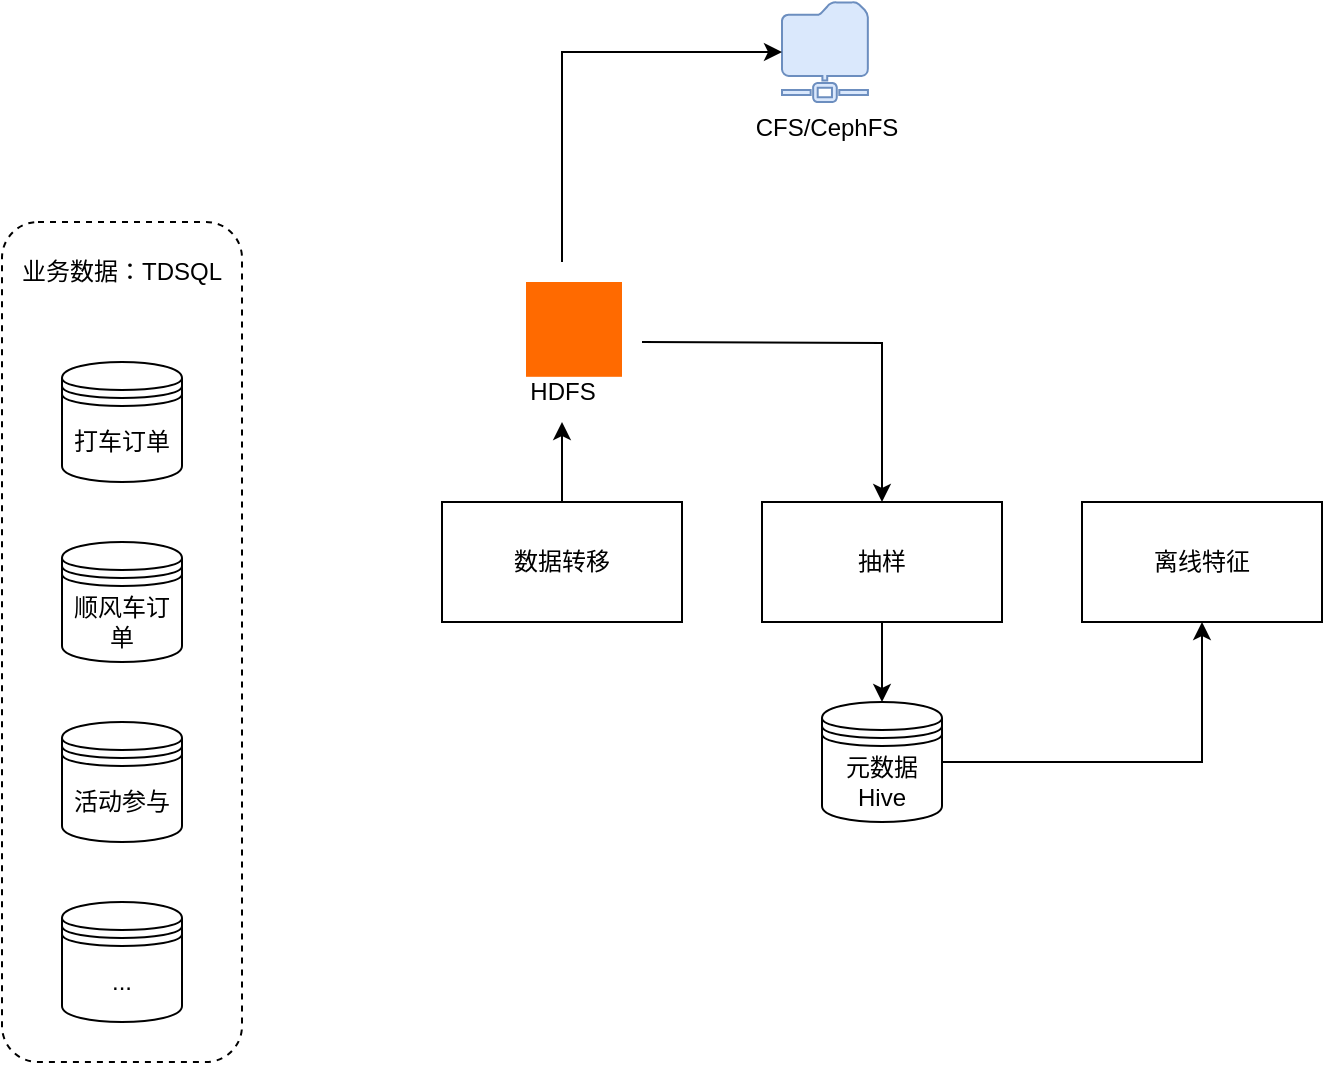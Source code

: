 <mxfile version="24.9.0">
  <diagram name="第 1 页" id="ljqJnMd4tAoq8gkYt9_l">
    <mxGraphModel dx="1176" dy="731" grid="1" gridSize="10" guides="1" tooltips="1" connect="1" arrows="1" fold="1" page="1" pageScale="1" pageWidth="827" pageHeight="1169" math="0" shadow="0">
      <root>
        <mxCell id="0" />
        <mxCell id="1" parent="0" />
        <mxCell id="-XVkC3dEDmF10gojKpt2-4" value="" style="rounded=1;whiteSpace=wrap;html=1;fillColor=none;dashed=1;" vertex="1" parent="1">
          <mxGeometry x="40" y="120" width="120" height="420" as="geometry" />
        </mxCell>
        <mxCell id="-XVkC3dEDmF10gojKpt2-1" value="打车订单" style="shape=datastore;whiteSpace=wrap;html=1;" vertex="1" parent="1">
          <mxGeometry x="70" y="190" width="60" height="60" as="geometry" />
        </mxCell>
        <mxCell id="-XVkC3dEDmF10gojKpt2-2" value="顺风车订单" style="shape=datastore;whiteSpace=wrap;html=1;" vertex="1" parent="1">
          <mxGeometry x="70" y="280" width="60" height="60" as="geometry" />
        </mxCell>
        <mxCell id="-XVkC3dEDmF10gojKpt2-3" value="活动参与" style="shape=datastore;whiteSpace=wrap;html=1;" vertex="1" parent="1">
          <mxGeometry x="70" y="370" width="60" height="60" as="geometry" />
        </mxCell>
        <mxCell id="-XVkC3dEDmF10gojKpt2-5" value="业务数据：TDSQL" style="text;html=1;align=center;verticalAlign=middle;whiteSpace=wrap;rounded=0;" vertex="1" parent="1">
          <mxGeometry x="40" y="130" width="120" height="30" as="geometry" />
        </mxCell>
        <mxCell id="-XVkC3dEDmF10gojKpt2-8" value="" style="group" vertex="1" connectable="0" parent="1">
          <mxGeometry x="290" y="150" width="60" height="70" as="geometry" />
        </mxCell>
        <mxCell id="-XVkC3dEDmF10gojKpt2-6" value="" style="points=[];aspect=fixed;html=1;align=center;shadow=0;dashed=0;fillColor=#FF6A00;strokeColor=none;shape=mxgraph.alibaba_cloud.apsara_file_storage_for_hdfs;" vertex="1" parent="-XVkC3dEDmF10gojKpt2-8">
          <mxGeometry x="12" width="48" height="47.4" as="geometry" />
        </mxCell>
        <mxCell id="-XVkC3dEDmF10gojKpt2-7" value="HDFS" style="text;html=1;align=center;verticalAlign=middle;resizable=0;points=[];autosize=1;strokeColor=none;fillColor=none;" vertex="1" parent="-XVkC3dEDmF10gojKpt2-8">
          <mxGeometry y="40" width="60" height="30" as="geometry" />
        </mxCell>
        <mxCell id="-XVkC3dEDmF10gojKpt2-10" style="edgeStyle=orthogonalEdgeStyle;rounded=0;orthogonalLoop=1;jettySize=auto;html=1;exitX=0.5;exitY=0;exitDx=0;exitDy=0;" edge="1" parent="1" source="-XVkC3dEDmF10gojKpt2-9" target="-XVkC3dEDmF10gojKpt2-7">
          <mxGeometry relative="1" as="geometry" />
        </mxCell>
        <mxCell id="-XVkC3dEDmF10gojKpt2-9" value="数据转移" style="rounded=0;whiteSpace=wrap;html=1;" vertex="1" parent="1">
          <mxGeometry x="260" y="260" width="120" height="60" as="geometry" />
        </mxCell>
        <mxCell id="-XVkC3dEDmF10gojKpt2-12" value="" style="sketch=0;aspect=fixed;pointerEvents=1;shadow=0;dashed=0;html=1;strokeColor=#6c8ebf;labelPosition=center;verticalLabelPosition=bottom;verticalAlign=top;align=center;fillColor=#dae8fc;shape=mxgraph.mscae.enterprise.shared_folder" vertex="1" parent="1">
          <mxGeometry x="430" y="10" width="43" height="50" as="geometry" />
        </mxCell>
        <mxCell id="-XVkC3dEDmF10gojKpt2-13" value="CFS/CephFS" style="text;html=1;align=center;verticalAlign=middle;resizable=0;points=[];autosize=1;strokeColor=none;fillColor=none;" vertex="1" parent="1">
          <mxGeometry x="406.5" y="58" width="90" height="30" as="geometry" />
        </mxCell>
        <mxCell id="-XVkC3dEDmF10gojKpt2-15" value="" style="endArrow=classic;html=1;rounded=0;entryX=0;entryY=0.5;entryDx=0;entryDy=0;entryPerimeter=0;edgeStyle=orthogonalEdgeStyle;" edge="1" parent="1" target="-XVkC3dEDmF10gojKpt2-12">
          <mxGeometry width="50" height="50" relative="1" as="geometry">
            <mxPoint x="320" y="140" as="sourcePoint" />
            <mxPoint x="370" y="100" as="targetPoint" />
            <Array as="points">
              <mxPoint x="320" y="35" />
            </Array>
          </mxGeometry>
        </mxCell>
        <mxCell id="-XVkC3dEDmF10gojKpt2-18" style="edgeStyle=orthogonalEdgeStyle;rounded=0;orthogonalLoop=1;jettySize=auto;html=1;exitX=0.5;exitY=1;exitDx=0;exitDy=0;entryX=0.5;entryY=0;entryDx=0;entryDy=0;" edge="1" parent="1" source="-XVkC3dEDmF10gojKpt2-16" target="-XVkC3dEDmF10gojKpt2-17">
          <mxGeometry relative="1" as="geometry" />
        </mxCell>
        <mxCell id="-XVkC3dEDmF10gojKpt2-16" value="抽样" style="rounded=0;whiteSpace=wrap;html=1;" vertex="1" parent="1">
          <mxGeometry x="420" y="260" width="120" height="60" as="geometry" />
        </mxCell>
        <mxCell id="-XVkC3dEDmF10gojKpt2-22" style="edgeStyle=orthogonalEdgeStyle;rounded=0;orthogonalLoop=1;jettySize=auto;html=1;exitX=1;exitY=0.5;exitDx=0;exitDy=0;entryX=0.5;entryY=1;entryDx=0;entryDy=0;" edge="1" parent="1" source="-XVkC3dEDmF10gojKpt2-17" target="-XVkC3dEDmF10gojKpt2-21">
          <mxGeometry relative="1" as="geometry" />
        </mxCell>
        <mxCell id="-XVkC3dEDmF10gojKpt2-17" value="元数据Hive" style="shape=datastore;whiteSpace=wrap;html=1;" vertex="1" parent="1">
          <mxGeometry x="450" y="360" width="60" height="60" as="geometry" />
        </mxCell>
        <mxCell id="-XVkC3dEDmF10gojKpt2-19" value="" style="endArrow=classic;html=1;rounded=0;entryX=0.5;entryY=0;entryDx=0;entryDy=0;edgeStyle=orthogonalEdgeStyle;" edge="1" parent="1" target="-XVkC3dEDmF10gojKpt2-16">
          <mxGeometry width="50" height="50" relative="1" as="geometry">
            <mxPoint x="360" y="180" as="sourcePoint" />
            <mxPoint x="380" y="350" as="targetPoint" />
          </mxGeometry>
        </mxCell>
        <mxCell id="-XVkC3dEDmF10gojKpt2-20" value="..." style="shape=datastore;whiteSpace=wrap;html=1;" vertex="1" parent="1">
          <mxGeometry x="70" y="460" width="60" height="60" as="geometry" />
        </mxCell>
        <mxCell id="-XVkC3dEDmF10gojKpt2-21" value="离线特征" style="rounded=0;whiteSpace=wrap;html=1;" vertex="1" parent="1">
          <mxGeometry x="580" y="260" width="120" height="60" as="geometry" />
        </mxCell>
      </root>
    </mxGraphModel>
  </diagram>
</mxfile>
